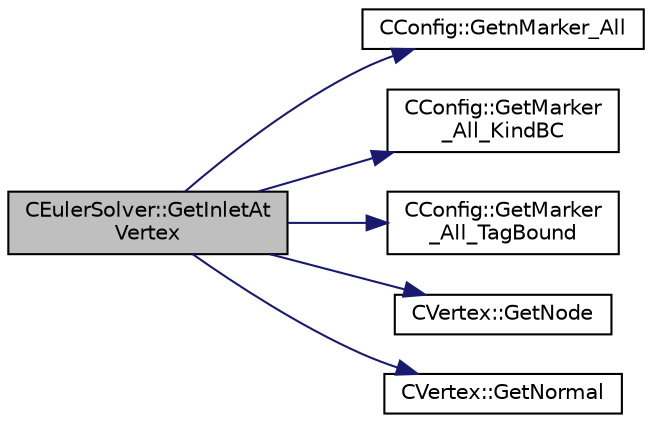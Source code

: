 digraph "CEulerSolver::GetInletAtVertex"
{
  edge [fontname="Helvetica",fontsize="10",labelfontname="Helvetica",labelfontsize="10"];
  node [fontname="Helvetica",fontsize="10",shape=record];
  rankdir="LR";
  Node1661 [label="CEulerSolver::GetInletAt\lVertex",height=0.2,width=0.4,color="black", fillcolor="grey75", style="filled", fontcolor="black"];
  Node1661 -> Node1662 [color="midnightblue",fontsize="10",style="solid",fontname="Helvetica"];
  Node1662 [label="CConfig::GetnMarker_All",height=0.2,width=0.4,color="black", fillcolor="white", style="filled",URL="$class_c_config.html#a300c4884edfc0c2acf395036439004f4",tooltip="Get the total number of boundary markers including send/receive domains. "];
  Node1661 -> Node1663 [color="midnightblue",fontsize="10",style="solid",fontname="Helvetica"];
  Node1663 [label="CConfig::GetMarker\l_All_KindBC",height=0.2,width=0.4,color="black", fillcolor="white", style="filled",URL="$class_c_config.html#a57d43acc1457d2d27095ce006218862e",tooltip="Get the kind of boundary for each marker. "];
  Node1661 -> Node1664 [color="midnightblue",fontsize="10",style="solid",fontname="Helvetica"];
  Node1664 [label="CConfig::GetMarker\l_All_TagBound",height=0.2,width=0.4,color="black", fillcolor="white", style="filled",URL="$class_c_config.html#a967e969a3beb24bb6e57d7036af003be",tooltip="Get the index of the surface defined in the geometry file. "];
  Node1661 -> Node1665 [color="midnightblue",fontsize="10",style="solid",fontname="Helvetica"];
  Node1665 [label="CVertex::GetNode",height=0.2,width=0.4,color="black", fillcolor="white", style="filled",URL="$class_c_vertex.html#a95c513bf927464157ed96b6c79779a1f",tooltip="Get the node of the vertex. "];
  Node1661 -> Node1666 [color="midnightblue",fontsize="10",style="solid",fontname="Helvetica"];
  Node1666 [label="CVertex::GetNormal",height=0.2,width=0.4,color="black", fillcolor="white", style="filled",URL="$class_c_vertex.html#a0d289163c6f3384822fcb9ae86fc1c39",tooltip="Copy the the normal vector of a face. "];
}
